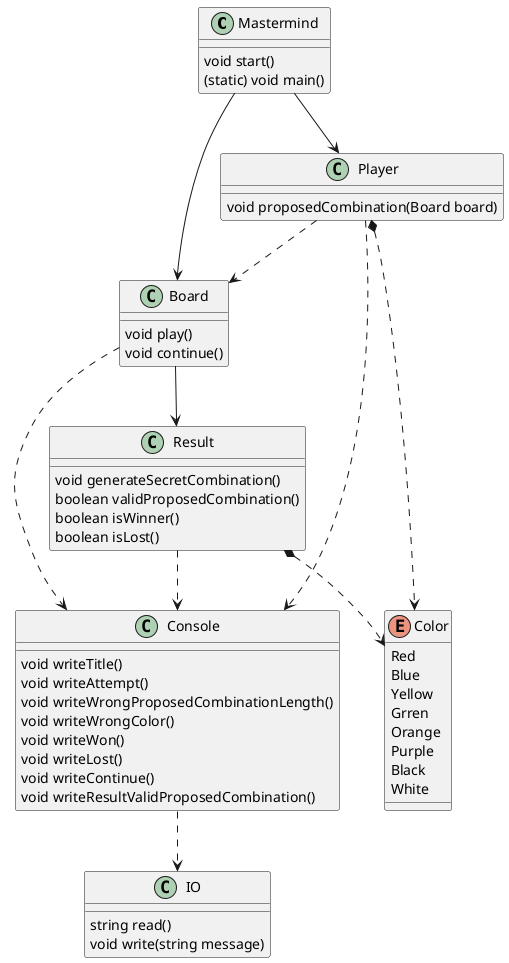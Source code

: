 @startuml Mastermind

class Mastermind {
    void start()
    (static) void main()
}


Mastermind --> Player
Mastermind --> Board

Board ..> Console
Player ..> Console
Player ..> Board
Board --> Result
Result *..> Color
Player *..> Color
Result ..> Console

Console ..> IO

class Player {
    void proposedCombination(Board board)
}

class Board {
    void play()
    void continue()
}

class Result {
    void generateSecretCombination()
    boolean validProposedCombination()
    boolean isWinner()
    boolean isLost()
}

class Console {
    void writeTitle()
    void writeAttempt()
    void writeWrongProposedCombinationLength()
    void writeWrongColor()
    void writeWon()
    void writeLost()
    void writeContinue()
    void writeResultValidProposedCombination()
}

class IO {
    string read()
    void write(string message)
}

enum Color {
  Red
  Blue
  Yellow
  Grren
  Orange
  Purple
  Black
  White
}

@enduml
